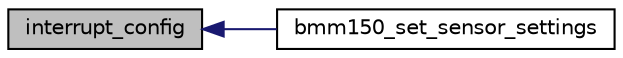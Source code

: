 digraph "interrupt_config"
{
  edge [fontname="Helvetica",fontsize="10",labelfontname="Helvetica",labelfontsize="10"];
  node [fontname="Helvetica",fontsize="10",shape=record];
  rankdir="LR";
  Node1 [label="interrupt_config",height=0.2,width=0.4,color="black", fillcolor="grey75", style="filled", fontcolor="black"];
  Node1 -> Node2 [dir="back",color="midnightblue",fontsize="10",style="solid",fontname="Helvetica"];
  Node2 [label="bmm150_set_sensor_settings",height=0.2,width=0.4,color="black", fillcolor="white", style="filled",URL="$bmm150_8h.html#a96ceb625f7af0bf71a8a7ad8aa67fe2b",tooltip="This API sets the sensor settings based on the desired_settings and the dev structure configuration..."];
}
